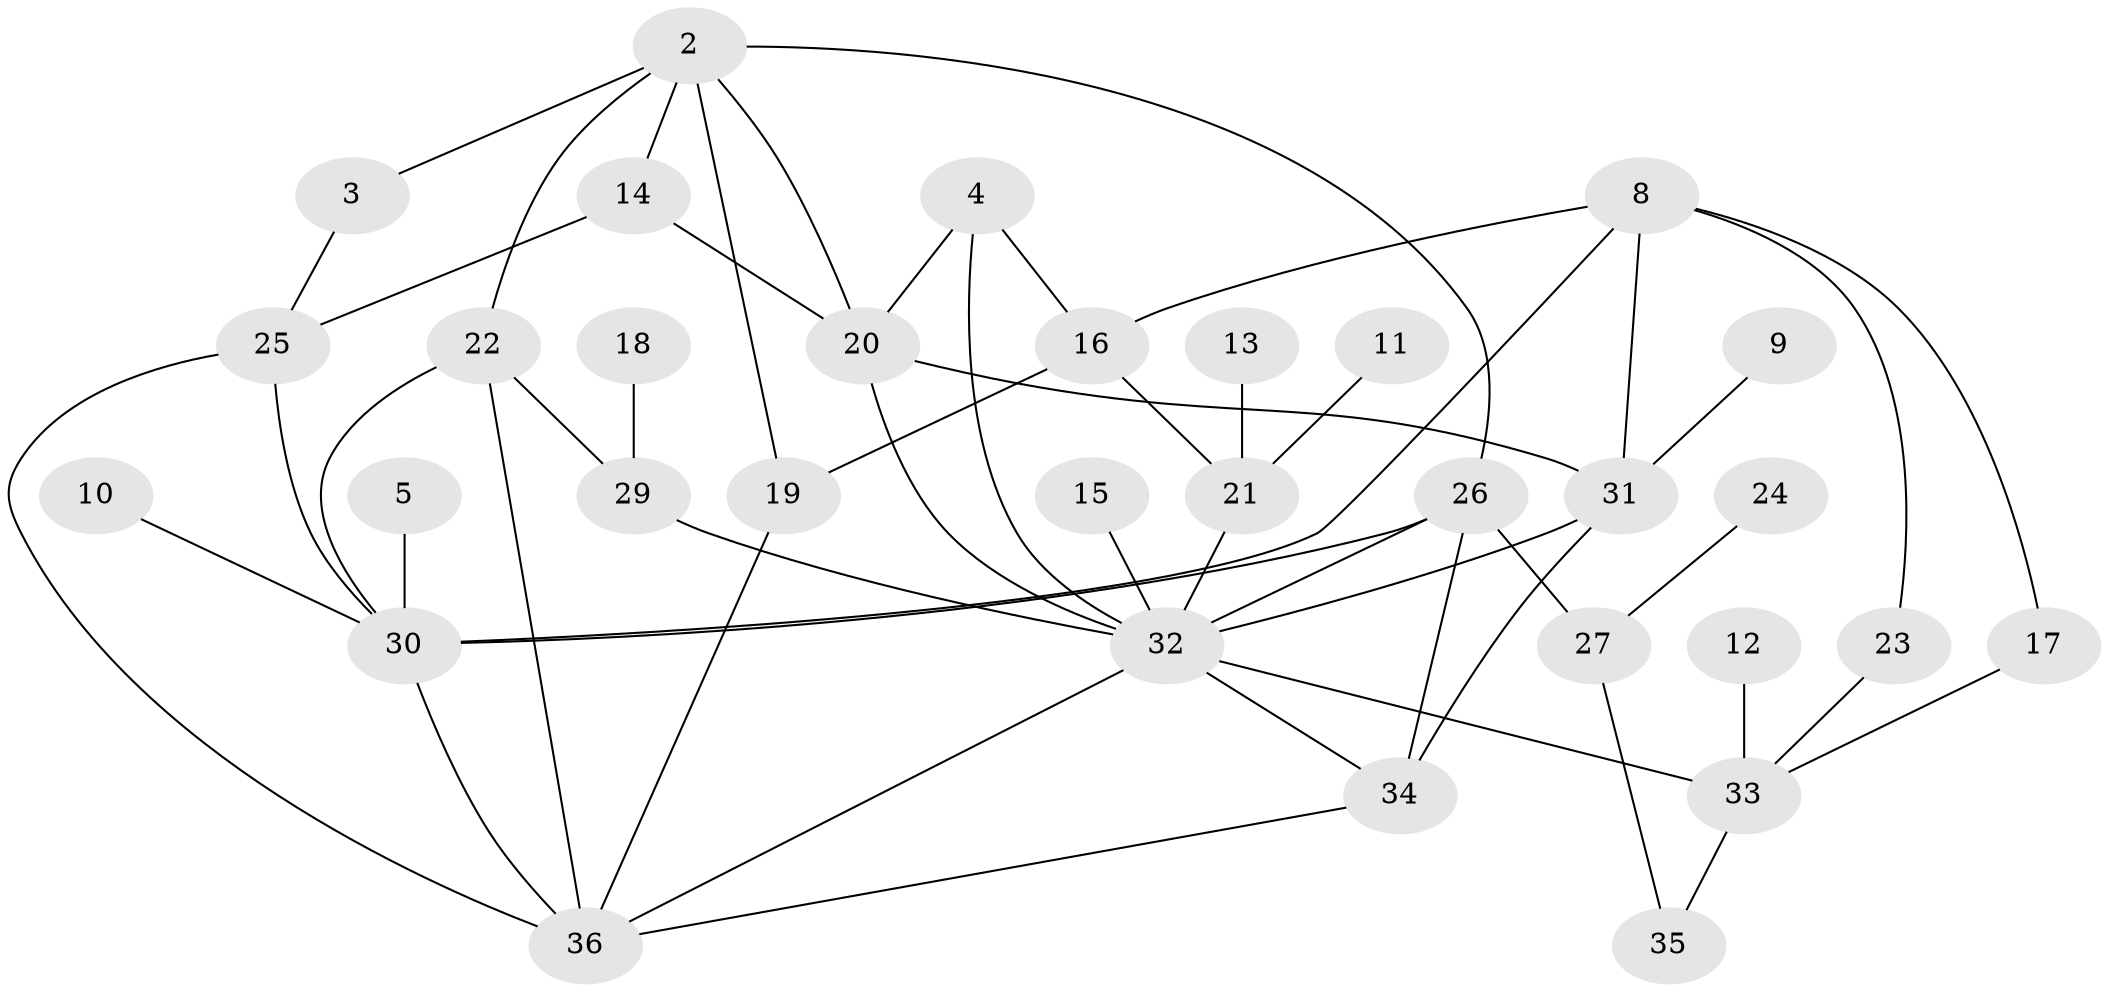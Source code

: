 // original degree distribution, {6: 0.041666666666666664, 0: 0.05555555555555555, 3: 0.20833333333333334, 2: 0.2777777777777778, 4: 0.20833333333333334, 1: 0.16666666666666666, 5: 0.041666666666666664}
// Generated by graph-tools (version 1.1) at 2025/49/03/09/25 03:49:06]
// undirected, 32 vertices, 53 edges
graph export_dot {
graph [start="1"]
  node [color=gray90,style=filled];
  2;
  3;
  4;
  5;
  8;
  9;
  10;
  11;
  12;
  13;
  14;
  15;
  16;
  17;
  18;
  19;
  20;
  21;
  22;
  23;
  24;
  25;
  26;
  27;
  29;
  30;
  31;
  32;
  33;
  34;
  35;
  36;
  2 -- 3 [weight=1.0];
  2 -- 14 [weight=1.0];
  2 -- 19 [weight=1.0];
  2 -- 20 [weight=1.0];
  2 -- 22 [weight=1.0];
  2 -- 26 [weight=1.0];
  3 -- 25 [weight=1.0];
  4 -- 16 [weight=1.0];
  4 -- 20 [weight=1.0];
  4 -- 32 [weight=1.0];
  5 -- 30 [weight=1.0];
  8 -- 16 [weight=2.0];
  8 -- 17 [weight=1.0];
  8 -- 23 [weight=1.0];
  8 -- 30 [weight=1.0];
  8 -- 31 [weight=1.0];
  9 -- 31 [weight=1.0];
  10 -- 30 [weight=1.0];
  11 -- 21 [weight=1.0];
  12 -- 33 [weight=1.0];
  13 -- 21 [weight=1.0];
  14 -- 20 [weight=1.0];
  14 -- 25 [weight=1.0];
  15 -- 32 [weight=1.0];
  16 -- 19 [weight=1.0];
  16 -- 21 [weight=1.0];
  17 -- 33 [weight=1.0];
  18 -- 29 [weight=1.0];
  19 -- 36 [weight=1.0];
  20 -- 31 [weight=1.0];
  20 -- 32 [weight=1.0];
  21 -- 32 [weight=1.0];
  22 -- 29 [weight=1.0];
  22 -- 30 [weight=1.0];
  22 -- 36 [weight=1.0];
  23 -- 33 [weight=1.0];
  24 -- 27 [weight=1.0];
  25 -- 30 [weight=1.0];
  25 -- 36 [weight=1.0];
  26 -- 27 [weight=1.0];
  26 -- 30 [weight=1.0];
  26 -- 32 [weight=1.0];
  26 -- 34 [weight=3.0];
  27 -- 35 [weight=1.0];
  29 -- 32 [weight=1.0];
  30 -- 36 [weight=1.0];
  31 -- 32 [weight=1.0];
  31 -- 34 [weight=1.0];
  32 -- 33 [weight=1.0];
  32 -- 34 [weight=1.0];
  32 -- 36 [weight=1.0];
  33 -- 35 [weight=1.0];
  34 -- 36 [weight=1.0];
}
